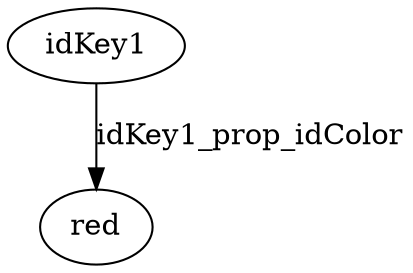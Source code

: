 strict digraph  {
idKey1 [node_type=entity_node, root=root];
red;
idKey1 -> red  [edge_type=property, label=idKey1_prop_idColor];
}
